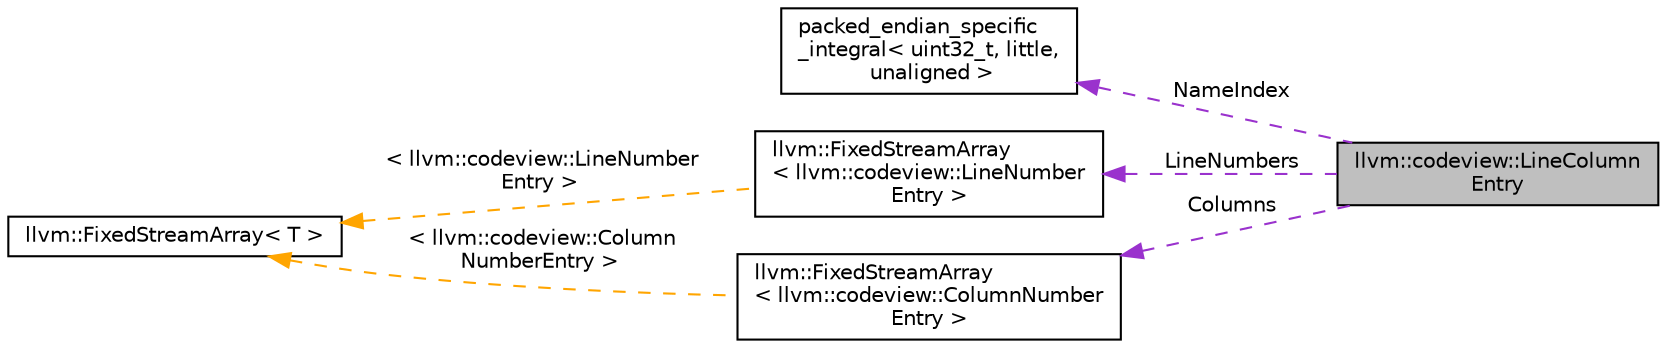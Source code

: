 digraph "llvm::codeview::LineColumnEntry"
{
 // LATEX_PDF_SIZE
  bgcolor="transparent";
  edge [fontname="Helvetica",fontsize="10",labelfontname="Helvetica",labelfontsize="10"];
  node [fontname="Helvetica",fontsize="10",shape="box"];
  rankdir="LR";
  Node1 [label="llvm::codeview::LineColumn\lEntry",height=0.2,width=0.4,color="black", fillcolor="grey75", style="filled", fontcolor="black",tooltip=" "];
  Node2 -> Node1 [dir="back",color="darkorchid3",fontsize="10",style="dashed",label=" NameIndex" ,fontname="Helvetica"];
  Node2 [label="packed_endian_specific\l_integral\< uint32_t, little,\l unaligned \>",height=0.2,width=0.4,color="black",tooltip=" "];
  Node3 -> Node1 [dir="back",color="darkorchid3",fontsize="10",style="dashed",label=" LineNumbers" ,fontname="Helvetica"];
  Node3 [label="llvm::FixedStreamArray\l\< llvm::codeview::LineNumber\lEntry \>",height=0.2,width=0.4,color="black",URL="$classllvm_1_1FixedStreamArray.html",tooltip=" "];
  Node4 -> Node3 [dir="back",color="orange",fontsize="10",style="dashed",label=" \< llvm::codeview::LineNumber\lEntry \>" ,fontname="Helvetica"];
  Node4 [label="llvm::FixedStreamArray\< T \>",height=0.2,width=0.4,color="black",URL="$classllvm_1_1FixedStreamArray.html",tooltip="FixedStreamArray is similar to VarStreamArray, except with each record having a fixed-length."];
  Node5 -> Node1 [dir="back",color="darkorchid3",fontsize="10",style="dashed",label=" Columns" ,fontname="Helvetica"];
  Node5 [label="llvm::FixedStreamArray\l\< llvm::codeview::ColumnNumber\lEntry \>",height=0.2,width=0.4,color="black",URL="$classllvm_1_1FixedStreamArray.html",tooltip=" "];
  Node4 -> Node5 [dir="back",color="orange",fontsize="10",style="dashed",label=" \< llvm::codeview::Column\lNumberEntry \>" ,fontname="Helvetica"];
}
